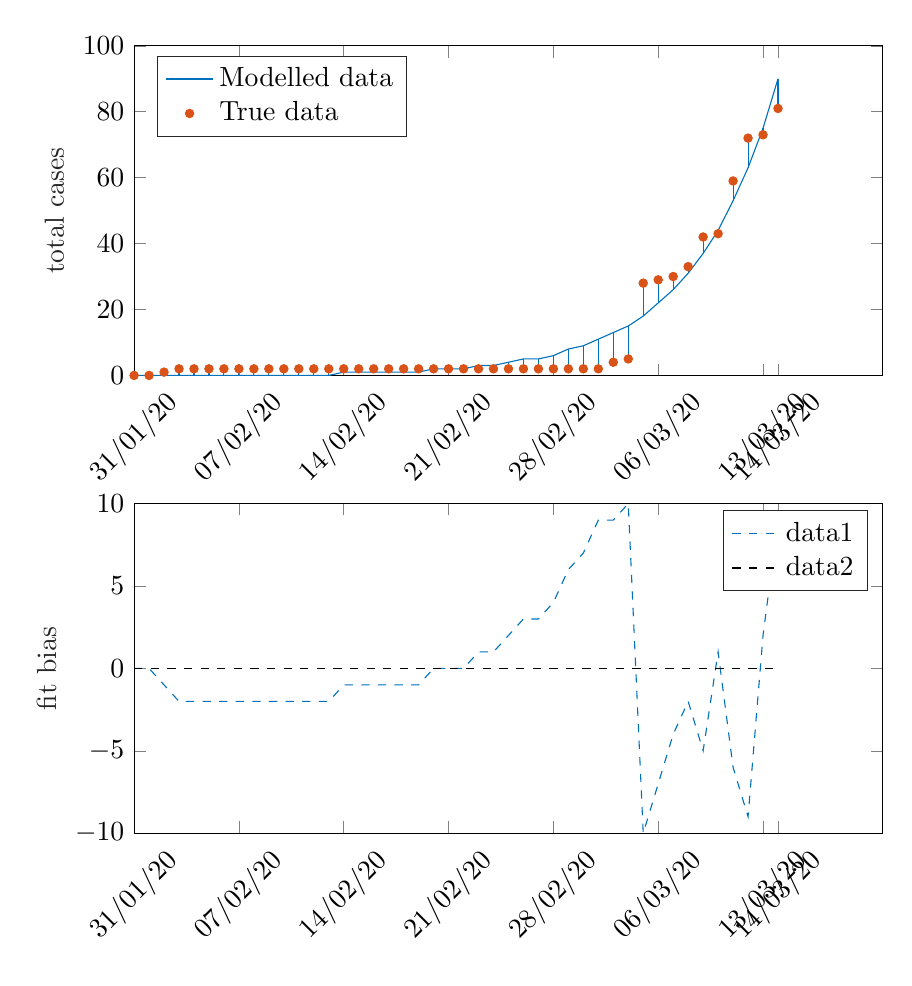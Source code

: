 % This file was created by matlab2tikz.
%
\definecolor{mycolor1}{rgb}{0.0,0.447,0.741}%
\definecolor{mycolor2}{rgb}{0.85,0.325,0.098}%
%
\begin{tikzpicture}

\begin{axis}[%
width=9.509cm,
height=4.186cm,
at={(0cm,5.814cm)},
scale only axis,
xmin=0,
xmax=50,
xtick={0,7,14,21,28,35,42,43},
xticklabels={{31/01/20},{07/02/20},{14/02/20},{21/02/20},{28/02/20},{06/03/20},{13/03/20},{14/03/20}},
xticklabel style={rotate=45},
ymin=0,
ymax=100,
ylabel style={font=\color{white!15!black}},
ylabel={total cases},
axis background/.style={fill=white},
legend style={at={(0.03,0.97)}, anchor=north west, legend cell align=left, align=left, draw=white!15!black}
]
\addplot [color=mycolor1]
  table[row sep=crcr]{%
0	0\\
13	0\\
14	1\\
19	1\\
20	2\\
22	2\\
23	3\\
24	3\\
26	5\\
27	5\\
28	6\\
29	8\\
30	9\\
33	15\\
34	18\\
36	26\\
37	31\\
38	37\\
39	44\\
40	53\\
41	63\\
42	75\\
43	90\\
};
\addlegendentry{Modelled data}

\addplot[only marks, mark=*, mark options={}, mark size=1.5pt, color=mycolor2, fill=mycolor2] table[row sep=crcr]{%
x	y\\
0	0\\
1	0\\
2	1\\
3	2\\
4	2\\
5	2\\
6	2\\
7	2\\
8	2\\
9	2\\
10	2\\
11	2\\
12	2\\
13	2\\
14	2\\
15	2\\
16	2\\
17	2\\
18	2\\
19	2\\
20	2\\
21	2\\
22	2\\
23	2\\
24	2\\
25	2\\
26	2\\
27	2\\
28	2\\
29	2\\
30	2\\
31	2\\
32	4\\
33	5\\
34	28\\
35	29\\
36	30\\
37	33\\
38	42\\
39	43\\
40	59\\
41	72\\
42	73\\
43	81\\
};
\addlegendentry{True data}

\addplot [color=mycolor1, forget plot]
  table[row sep=crcr]{%
0	0\\
0	0\\
};
\addplot [color=mycolor1, forget plot]
  table[row sep=crcr]{%
1	0\\
1	0\\
};
\addplot [color=mycolor1, forget plot]
  table[row sep=crcr]{%
2	1\\
2	0\\
};
\addplot [color=mycolor1, forget plot]
  table[row sep=crcr]{%
3	2\\
3	0\\
};
\addplot [color=mycolor1, forget plot]
  table[row sep=crcr]{%
4	2\\
4	0\\
};
\addplot [color=mycolor1, forget plot]
  table[row sep=crcr]{%
5	2\\
5	0\\
};
\addplot [color=mycolor1, forget plot]
  table[row sep=crcr]{%
6	2\\
6	0\\
};
\addplot [color=mycolor1, forget plot]
  table[row sep=crcr]{%
7	2\\
7	0\\
};
\addplot [color=mycolor1, forget plot]
  table[row sep=crcr]{%
8	2\\
8	0\\
};
\addplot [color=mycolor1, forget plot]
  table[row sep=crcr]{%
9	2\\
9	0\\
};
\addplot [color=mycolor1, forget plot]
  table[row sep=crcr]{%
10	2\\
10	0\\
};
\addplot [color=mycolor1, forget plot]
  table[row sep=crcr]{%
11	2\\
11	0\\
};
\addplot [color=mycolor1, forget plot]
  table[row sep=crcr]{%
12	2\\
12	0\\
};
\addplot [color=mycolor1, forget plot]
  table[row sep=crcr]{%
13	2\\
13	0\\
};
\addplot [color=mycolor1, forget plot]
  table[row sep=crcr]{%
14	2\\
14	1\\
};
\addplot [color=mycolor1, forget plot]
  table[row sep=crcr]{%
15	2\\
15	1\\
};
\addplot [color=mycolor1, forget plot]
  table[row sep=crcr]{%
16	2\\
16	1\\
};
\addplot [color=mycolor1, forget plot]
  table[row sep=crcr]{%
17	2\\
17	1\\
};
\addplot [color=mycolor1, forget plot]
  table[row sep=crcr]{%
18	2\\
18	1\\
};
\addplot [color=mycolor1, forget plot]
  table[row sep=crcr]{%
19	2\\
19	1\\
};
\addplot [color=mycolor1, forget plot]
  table[row sep=crcr]{%
20	2\\
20	2\\
};
\addplot [color=mycolor1, forget plot]
  table[row sep=crcr]{%
21	2\\
21	2\\
};
\addplot [color=mycolor1, forget plot]
  table[row sep=crcr]{%
22	2\\
22	2\\
};
\addplot [color=mycolor1, forget plot]
  table[row sep=crcr]{%
23	2\\
23	3\\
};
\addplot [color=mycolor1, forget plot]
  table[row sep=crcr]{%
24	2\\
24	3\\
};
\addplot [color=mycolor1, forget plot]
  table[row sep=crcr]{%
25	2\\
25	4\\
};
\addplot [color=mycolor1, forget plot]
  table[row sep=crcr]{%
26	2\\
26	5\\
};
\addplot [color=mycolor1, forget plot]
  table[row sep=crcr]{%
27	2\\
27	5\\
};
\addplot [color=mycolor1, forget plot]
  table[row sep=crcr]{%
28	2\\
28	6\\
};
\addplot [color=mycolor1, forget plot]
  table[row sep=crcr]{%
29	2\\
29	8\\
};
\addplot [color=mycolor1, forget plot]
  table[row sep=crcr]{%
30	2\\
30	9\\
};
\addplot [color=mycolor1, forget plot]
  table[row sep=crcr]{%
31	2\\
31	11\\
};
\addplot [color=mycolor1, forget plot]
  table[row sep=crcr]{%
32	4\\
32	13\\
};
\addplot [color=mycolor1, forget plot]
  table[row sep=crcr]{%
33	5\\
33	15\\
};
\addplot [color=mycolor1, forget plot]
  table[row sep=crcr]{%
34	28\\
34	18\\
};
\addplot [color=mycolor1, forget plot]
  table[row sep=crcr]{%
35	29\\
35	22\\
};
\addplot [color=mycolor1, forget plot]
  table[row sep=crcr]{%
36	30\\
36	26\\
};
\addplot [color=mycolor1, forget plot]
  table[row sep=crcr]{%
37	33\\
37	31\\
};
\addplot [color=mycolor1, forget plot]
  table[row sep=crcr]{%
38	42\\
38	37\\
};
\addplot [color=mycolor1, forget plot]
  table[row sep=crcr]{%
39	43\\
39	44\\
};
\addplot [color=mycolor1, forget plot]
  table[row sep=crcr]{%
40	59\\
40	53\\
};
\addplot [color=mycolor1, forget plot]
  table[row sep=crcr]{%
41	72\\
41	63\\
};
\addplot [color=mycolor1, forget plot]
  table[row sep=crcr]{%
42	73\\
42	75\\
};
\addplot [color=mycolor1, forget plot]
  table[row sep=crcr]{%
43	81\\
43	90\\
};
\end{axis}

\begin{axis}[%
width=9.509cm,
height=4.186cm,
at={(0cm,0cm)},
scale only axis,
xmin=0,
xmax=50,
xtick={0,7,14,21,28,35,42,43},
xticklabels={{31/01/20},{07/02/20},{14/02/20},{21/02/20},{28/02/20},{06/03/20},{13/03/20},{14/03/20}},
xticklabel style={rotate=45},
ymin=-10,
ymax=10,
ylabel style={font=\color{white!15!black}},
ylabel={fit bias},
axis background/.style={fill=white},
legend style={legend cell align=left, align=left, draw=white!15!black}
]
\addplot [color=mycolor1, dashed]
  table[row sep=crcr]{%
0	0\\
1	0\\
3	-2\\
13	-2\\
14	-1\\
19	-1\\
20	0\\
22	0\\
23	1\\
24	1\\
26	3\\
27	3\\
28	4\\
29	6\\
30	7\\
31	9\\
32	9\\
33	10\\
34	-10\\
36	-4\\
37	-2\\
38	-5\\
39	1\\
40	-6\\
41	-9\\
42	2\\
43	9\\
};
\addlegendentry{data1}

\addplot [color=black, dashed]
  table[row sep=crcr]{%
0	0\\
43	0\\
};
\addlegendentry{data2}

\end{axis}
\end{tikzpicture}%